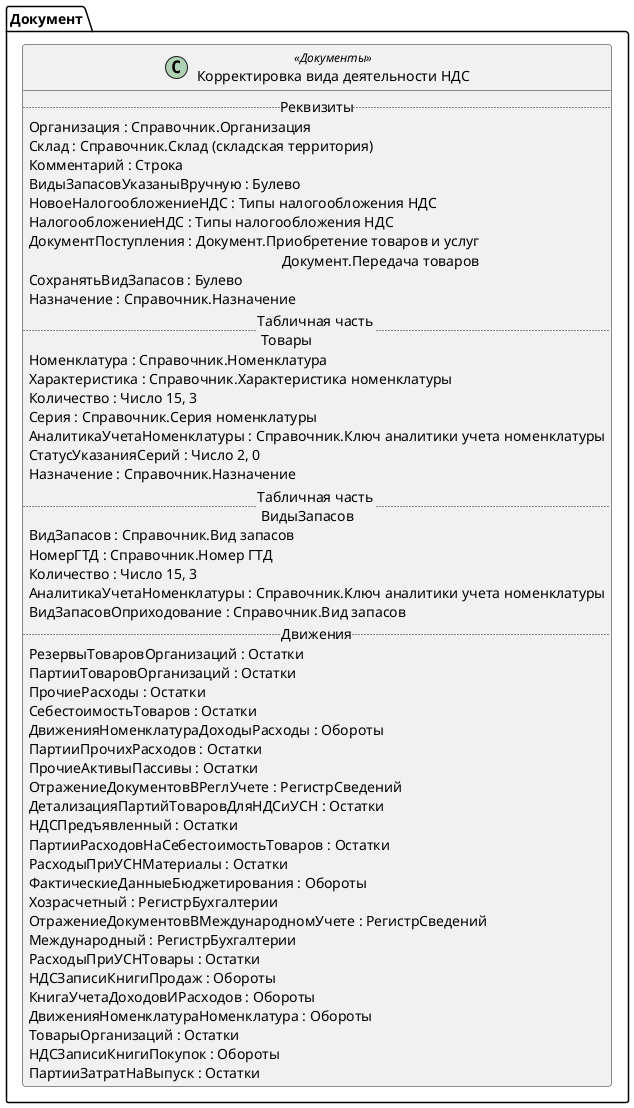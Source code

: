 ﻿@startuml КорректировкаВидаДеятельностиНДС
'!include templates.wsd
'..\include templates.wsd
class Документ.КорректировкаВидаДеятельностиНДС as "Корректировка вида деятельности НДС" <<Документы>>
{
..Реквизиты..
Организация : Справочник.Организация
Склад : Справочник.Склад (складская территория)
Комментарий : Строка
ВидыЗапасовУказаныВручную : Булево
НовоеНалогообложениеНДС : Типы налогообложения НДС
НалогообложениеНДС : Типы налогообложения НДС
ДокументПоступления : Документ.Приобретение товаров и услуг\rДокумент.Передача товаров
СохранятьВидЗапасов : Булево
Назначение : Справочник.Назначение
..Табличная часть \n Товары..
Номенклатура : Справочник.Номенклатура
Характеристика : Справочник.Характеристика номенклатуры
Количество : Число 15, 3
Серия : Справочник.Серия номенклатуры
АналитикаУчетаНоменклатуры : Справочник.Ключ аналитики учета номенклатуры
СтатусУказанияСерий : Число 2, 0
Назначение : Справочник.Назначение
..Табличная часть \n ВидыЗапасов..
ВидЗапасов : Справочник.Вид запасов
НомерГТД : Справочник.Номер ГТД
Количество : Число 15, 3
АналитикаУчетаНоменклатуры : Справочник.Ключ аналитики учета номенклатуры
ВидЗапасовОприходование : Справочник.Вид запасов
..Движения..
РезервыТоваровОрганизаций : Остатки
ПартииТоваровОрганизаций : Остатки
ПрочиеРасходы : Остатки
СебестоимостьТоваров : Остатки
ДвиженияНоменклатураДоходыРасходы : Обороты
ПартииПрочихРасходов : Остатки
ПрочиеАктивыПассивы : Остатки
ОтражениеДокументовВРеглУчете : РегистрСведений
ДетализацияПартийТоваровДляНДСиУСН : Остатки
НДСПредъявленный : Остатки
ПартииРасходовНаСебестоимостьТоваров : Остатки
РасходыПриУСНМатериалы : Остатки
ФактическиеДанныеБюджетирования : Обороты
Хозрасчетный : РегистрБухгалтерии
ОтражениеДокументовВМеждународномУчете : РегистрСведений
Международный : РегистрБухгалтерии
РасходыПриУСНТовары : Остатки
НДСЗаписиКнигиПродаж : Обороты
КнигаУчетаДоходовИРасходов : Обороты
ДвиженияНоменклатураНоменклатура : Обороты
ТоварыОрганизаций : Остатки
НДСЗаписиКнигиПокупок : Обороты
ПартииЗатратНаВыпуск : Остатки
}
@enduml
